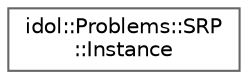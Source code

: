 digraph "Graphical Class Hierarchy"
{
 // LATEX_PDF_SIZE
  bgcolor="transparent";
  edge [fontname=Helvetica,fontsize=10,labelfontname=Helvetica,labelfontsize=10];
  node [fontname=Helvetica,fontsize=10,shape=box,height=0.2,width=0.4];
  rankdir="LR";
  Node0 [id="Node000000",label="idol::Problems::SRP\l::Instance",height=0.2,width=0.4,color="grey40", fillcolor="white", style="filled",URL="$classidol_1_1Problems_1_1SRP_1_1Instance.html",tooltip=" "];
}
